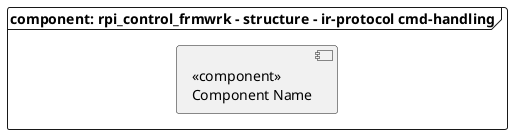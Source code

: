 @startuml rpi_control_frmwrk_diagrm_component_ir_protocol_cmd_handler

'***************************************************************************

skinparam monochrome true
skinparam linetype ortho

'***************************************************************************

frame "component: rpi_control_frmwrk - structure - ir-protocol cmd-handling" {

'***************************************************************************

    component NAME [
        <<component>>
        Component Name
    ]

'***************************************************************************

}

'***************************************************************************

@enduml
